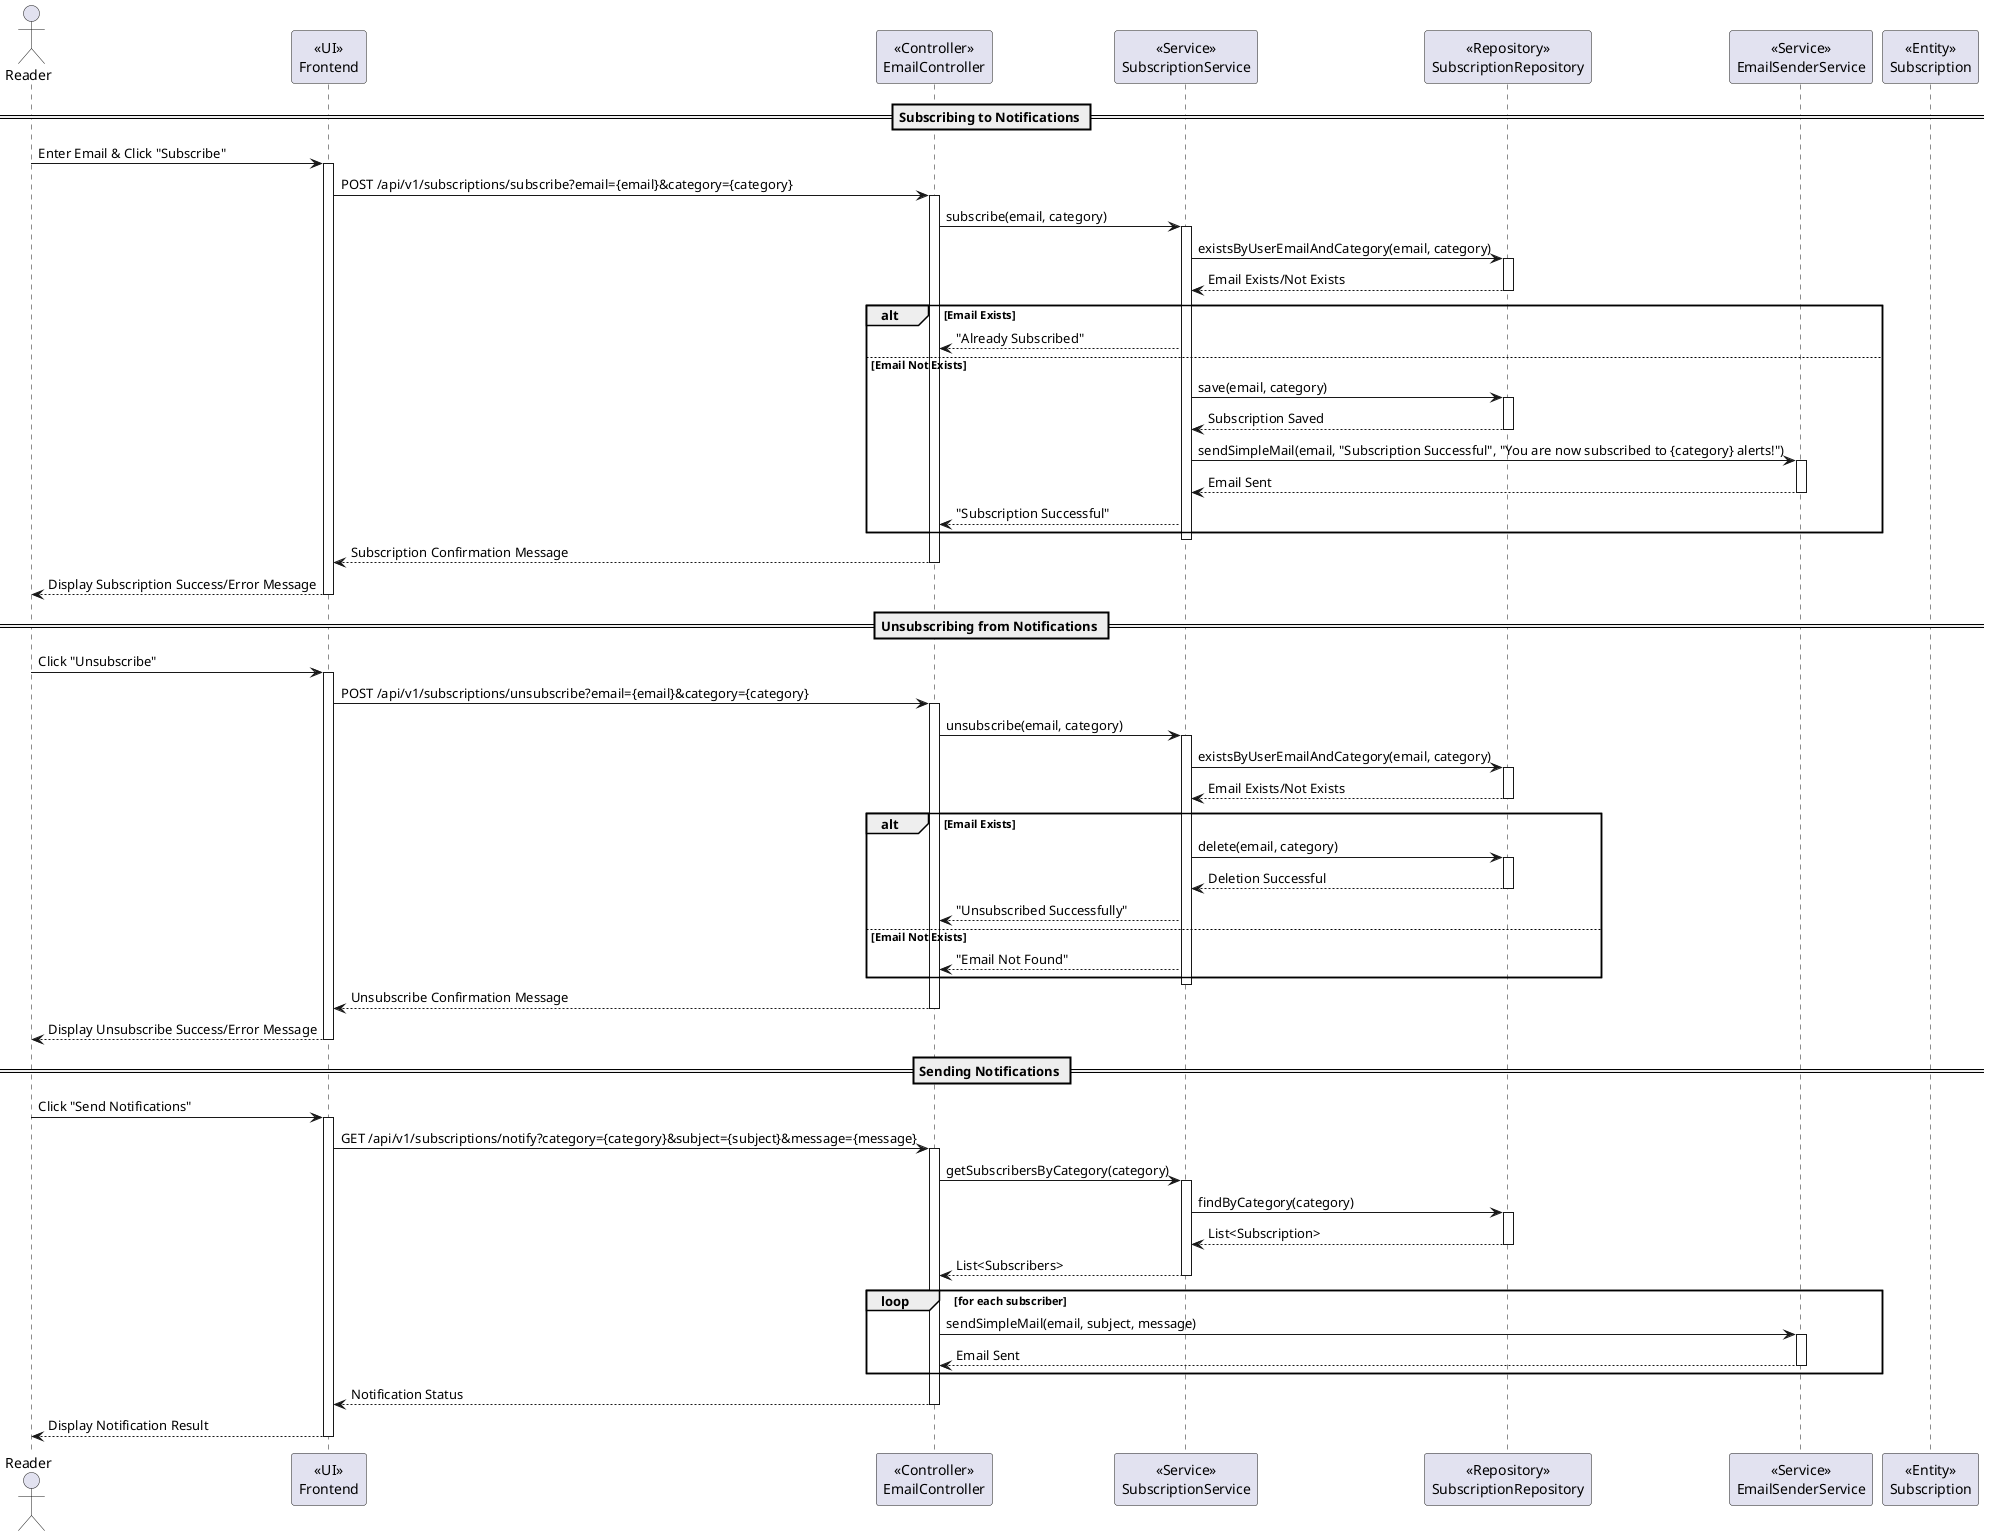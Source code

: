 @startuml
actor Reader
participant Frontend as "<<UI>>\nFrontend"
participant EmailController as "<<Controller>>\nEmailController"
participant SubscriptionService as "<<Service>>\nSubscriptionService"
participant SubscriptionRepository as "<<Repository>>\nSubscriptionRepository"
participant EmailSenderService as "<<Service>>\nEmailSenderService"
participant Subscription as "<<Entity>>\nSubscription"

== Subscribing to Notifications ==
Reader -> Frontend : Enter Email & Click "Subscribe"
activate Frontend

Frontend -> EmailController : POST /api/v1/subscriptions/subscribe?email={email}&category={category}
activate EmailController

EmailController -> SubscriptionService : subscribe(email, category)
activate SubscriptionService

SubscriptionService -> SubscriptionRepository : existsByUserEmailAndCategory(email, category)
activate SubscriptionRepository
SubscriptionRepository --> SubscriptionService : Email Exists/Not Exists
deactivate SubscriptionRepository

alt Email Exists
    SubscriptionService --> EmailController : "Already Subscribed"
else Email Not Exists
    SubscriptionService -> SubscriptionRepository : save(email, category)
    activate SubscriptionRepository
    SubscriptionRepository --> SubscriptionService : Subscription Saved
    deactivate SubscriptionRepository
    SubscriptionService -> EmailSenderService : sendSimpleMail(email, "Subscription Successful", "You are now subscribed to {category} alerts!")
    activate EmailSenderService
    EmailSenderService --> SubscriptionService : Email Sent
    deactivate EmailSenderService
    SubscriptionService --> EmailController : "Subscription Successful"
end

deactivate SubscriptionService
EmailController --> Frontend : Subscription Confirmation Message

deactivate EmailController
Frontend --> Reader : Display Subscription Success/Error Message

deactivate Frontend

== Unsubscribing from Notifications ==
Reader -> Frontend : Click "Unsubscribe"
activate Frontend

Frontend -> EmailController : POST /api/v1/subscriptions/unsubscribe?email={email}&category={category}
activate EmailController

EmailController -> SubscriptionService : unsubscribe(email, category)
activate SubscriptionService

SubscriptionService -> SubscriptionRepository : existsByUserEmailAndCategory(email, category)
activate SubscriptionRepository
SubscriptionRepository --> SubscriptionService : Email Exists/Not Exists
deactivate SubscriptionRepository

alt Email Exists
    SubscriptionService -> SubscriptionRepository : delete(email, category)
    activate SubscriptionRepository
    SubscriptionRepository --> SubscriptionService : Deletion Successful
    deactivate SubscriptionRepository
    SubscriptionService --> EmailController : "Unsubscribed Successfully"
else Email Not Exists
    SubscriptionService --> EmailController : "Email Not Found"
end

deactivate SubscriptionService
EmailController --> Frontend : Unsubscribe Confirmation Message

deactivate EmailController
Frontend --> Reader : Display Unsubscribe Success/Error Message

deactivate Frontend

== Sending Notifications ==
Reader -> Frontend : Click "Send Notifications"
activate Frontend

Frontend -> EmailController : GET /api/v1/subscriptions/notify?category={category}&subject={subject}&message={message}
activate EmailController

EmailController -> SubscriptionService : getSubscribersByCategory(category)
activate SubscriptionService

SubscriptionService -> SubscriptionRepository : findByCategory(category)
activate SubscriptionRepository
SubscriptionRepository --> SubscriptionService : List<Subscription>
deactivate SubscriptionRepository

SubscriptionService --> EmailController : List<Subscribers>
deactivate SubscriptionService

loop for each subscriber
    EmailController -> EmailSenderService : sendSimpleMail(email, subject, message)
    activate EmailSenderService
    EmailSenderService --> EmailController : Email Sent
    deactivate EmailSenderService
end

EmailController --> Frontend : Notification Status

deactivate EmailController
Frontend --> Reader : Display Notification Result

deactivate Frontend
@enduml
